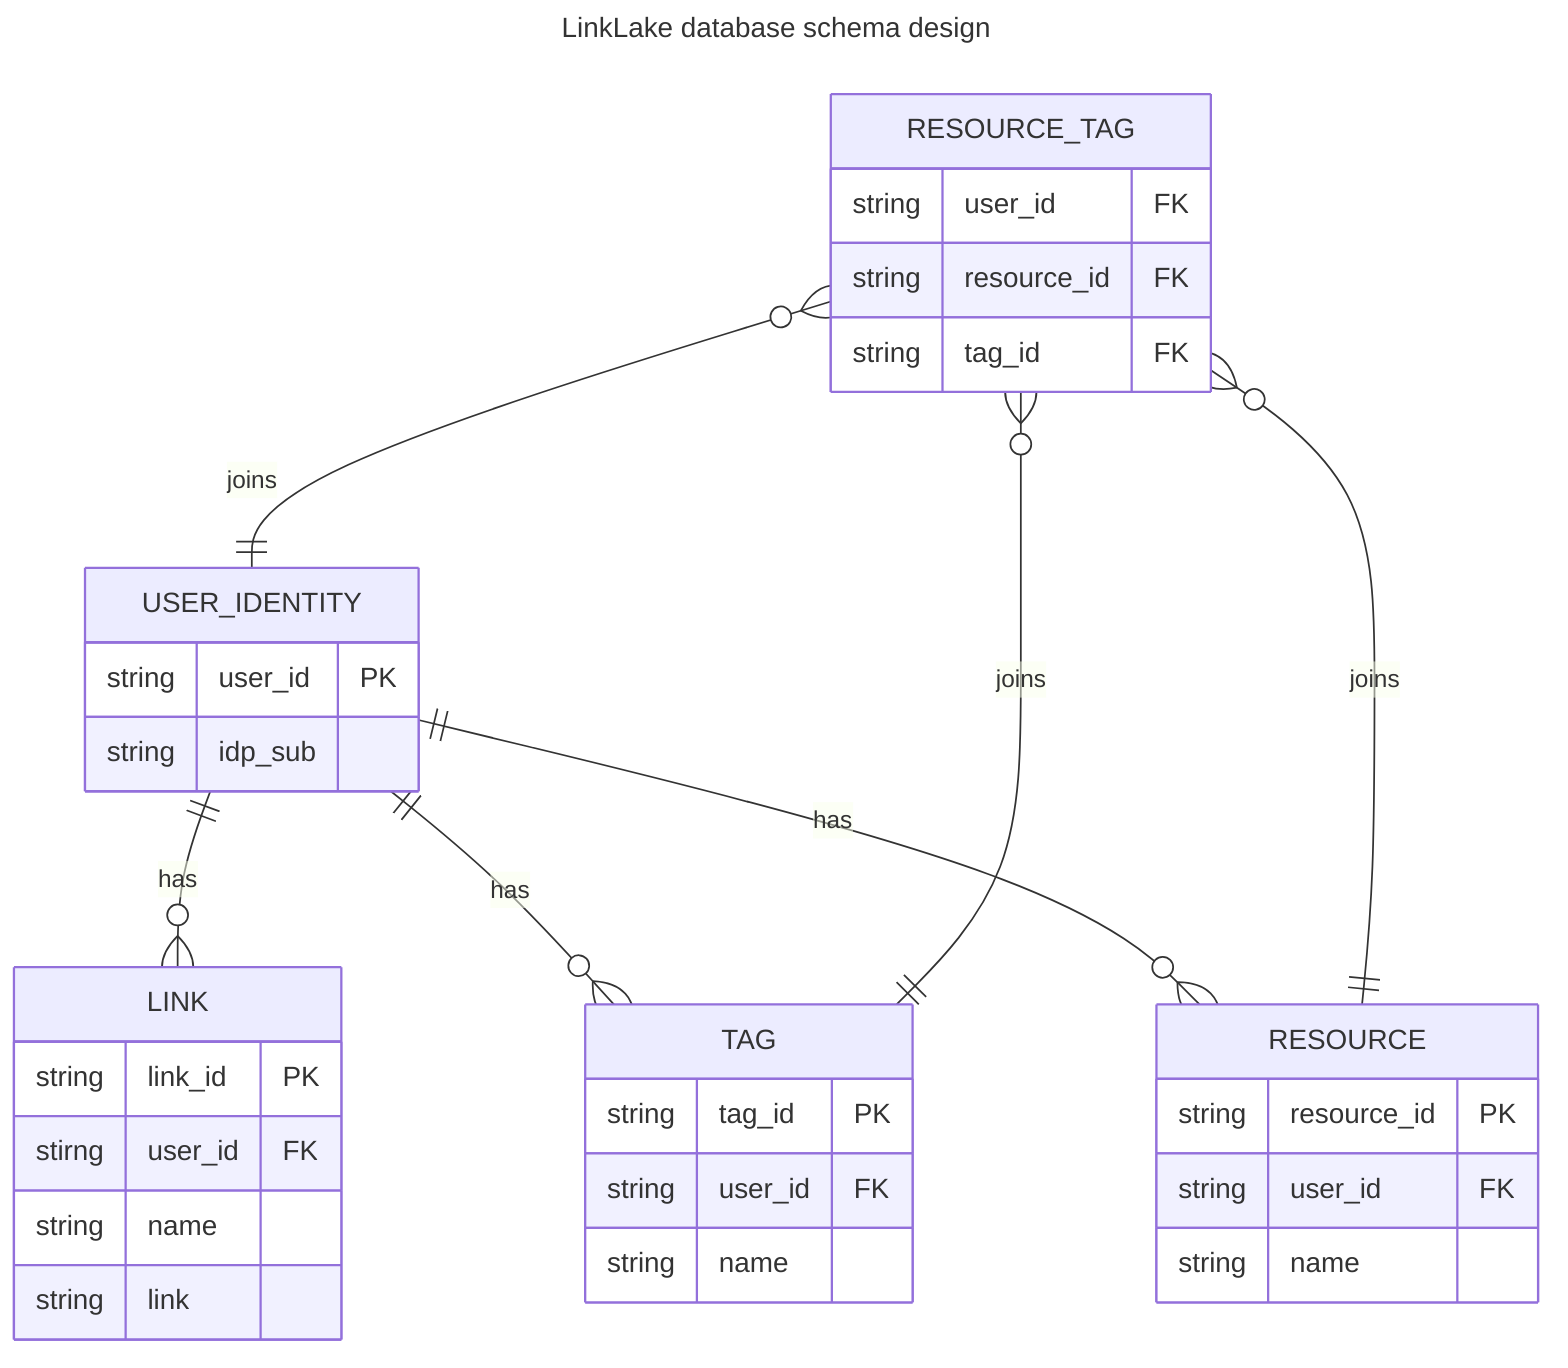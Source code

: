 ---
title: LinkLake database schema design
---
erDiagram

    USER_IDENTITY {
        string user_id PK
        string idp_sub
    }

    LINK {
        string link_id PK
        stirng user_id FK
        string name
        string link
    }

    TAG {
        string tag_id PK
        string user_id FK
        string name
    }

    RESOURCE {
        string resource_id PK
        string user_id FK
        string name
    }

    RESOURCE_TAG {
        string user_id FK
        string resource_id FK
        string tag_id FK
    }

    USER_IDENTITY ||--o{ LINK : has
    USER_IDENTITY ||--o{ TAG : has
    USER_IDENTITY ||--o{ RESOURCE : has
    RESOURCE_TAG }o--|| USER_IDENTITY : joins
    RESOURCE_TAG }o--|| TAG : joins
    RESOURCE_TAG }o--|| RESOURCE : joins